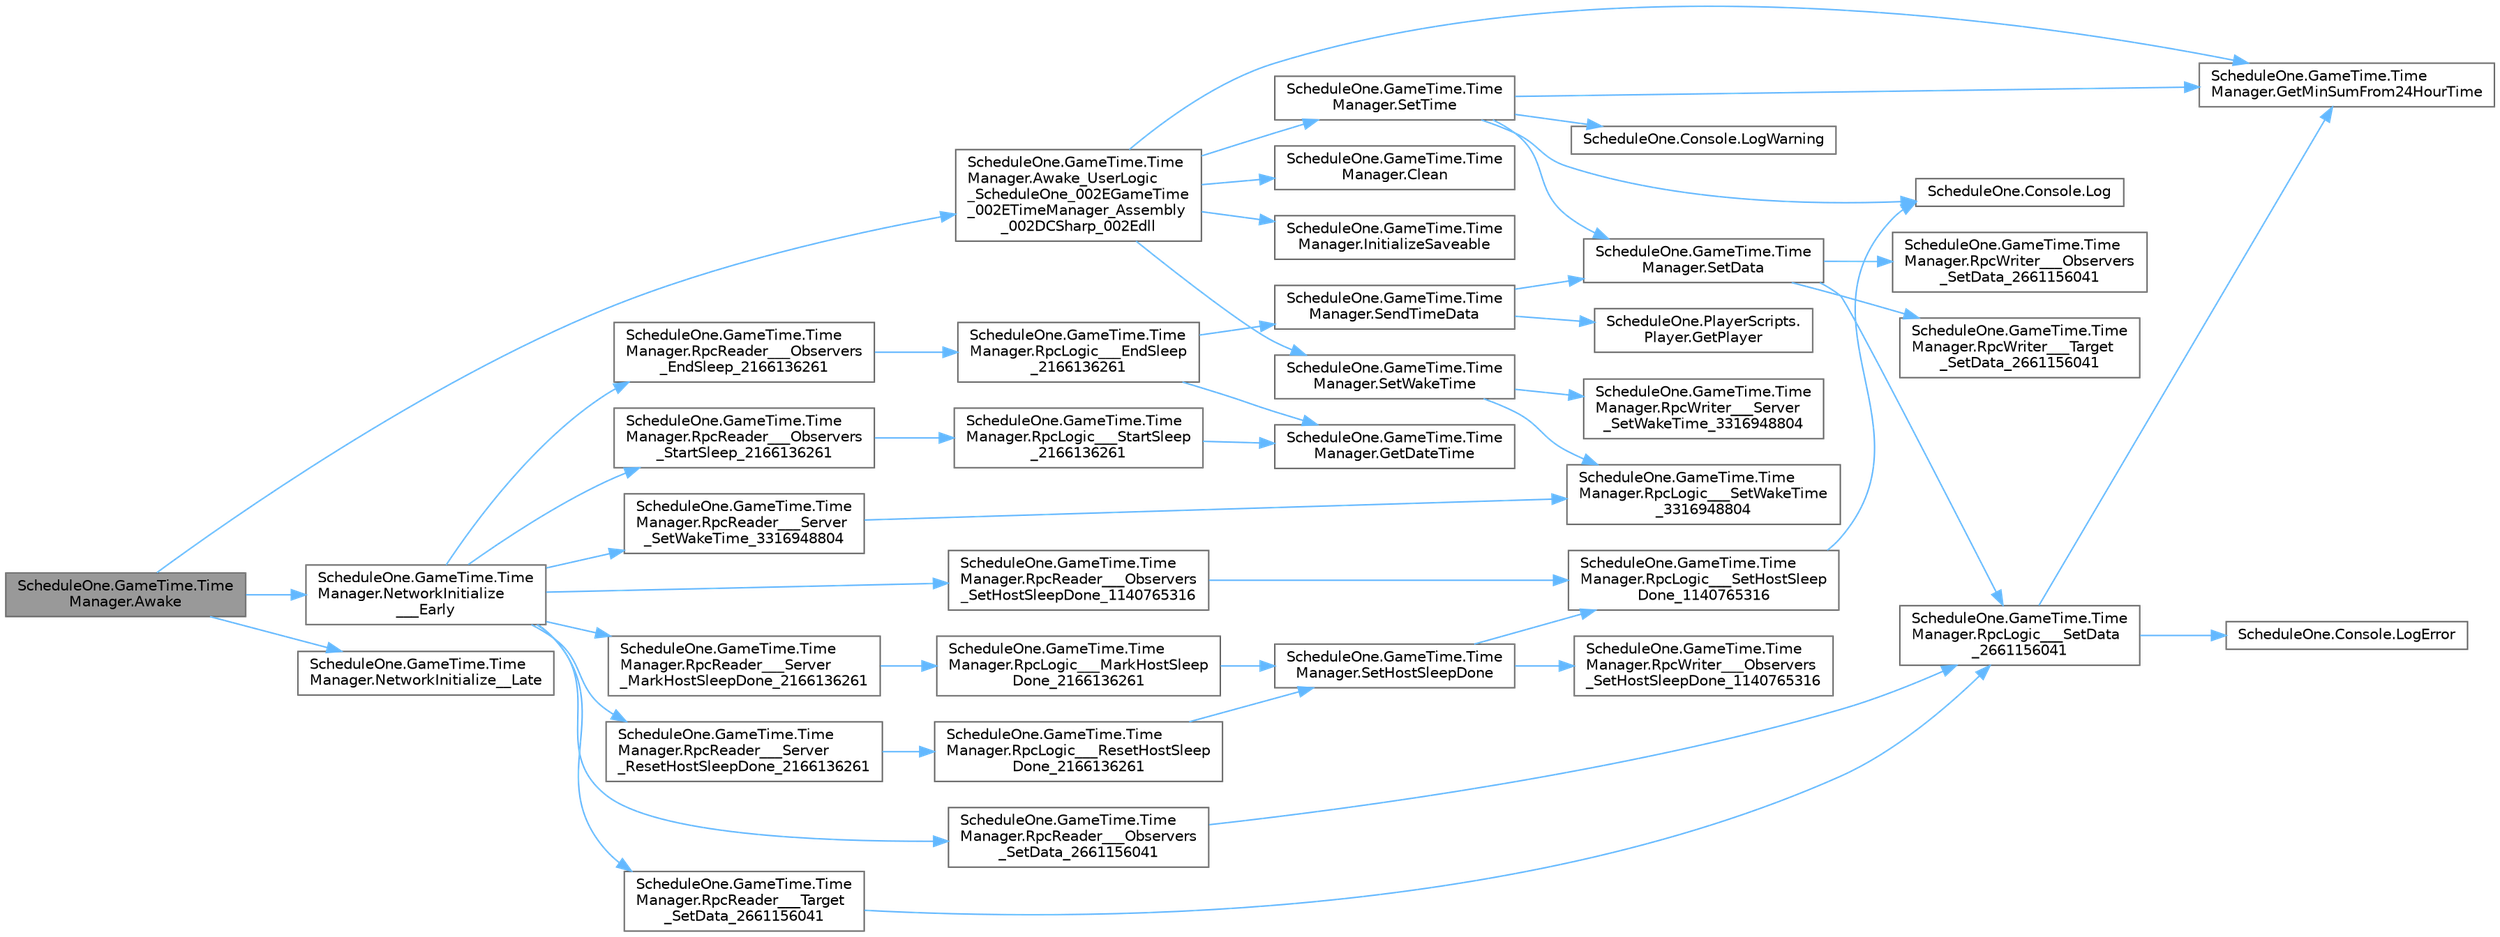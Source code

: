digraph "ScheduleOne.GameTime.TimeManager.Awake"
{
 // LATEX_PDF_SIZE
  bgcolor="transparent";
  edge [fontname=Helvetica,fontsize=10,labelfontname=Helvetica,labelfontsize=10];
  node [fontname=Helvetica,fontsize=10,shape=box,height=0.2,width=0.4];
  rankdir="LR";
  Node1 [id="Node000001",label="ScheduleOne.GameTime.Time\lManager.Awake",height=0.2,width=0.4,color="gray40", fillcolor="grey60", style="filled", fontcolor="black",tooltip=" "];
  Node1 -> Node2 [id="edge1_Node000001_Node000002",color="steelblue1",style="solid",tooltip=" "];
  Node2 [id="Node000002",label="ScheduleOne.GameTime.Time\lManager.Awake_UserLogic\l_ScheduleOne_002EGameTime\l_002ETimeManager_Assembly\l_002DCSharp_002Edll",height=0.2,width=0.4,color="grey40", fillcolor="white", style="filled",URL="$class_schedule_one_1_1_game_time_1_1_time_manager.html#a08f010e33c824ec411089035060960f7",tooltip=" "];
  Node2 -> Node3 [id="edge2_Node000002_Node000003",color="steelblue1",style="solid",tooltip=" "];
  Node3 [id="Node000003",label="ScheduleOne.GameTime.Time\lManager.Clean",height=0.2,width=0.4,color="grey40", fillcolor="white", style="filled",URL="$class_schedule_one_1_1_game_time_1_1_time_manager.html#a57df324c0f7b1520ce30b66309725985",tooltip=" "];
  Node2 -> Node4 [id="edge3_Node000002_Node000004",color="steelblue1",style="solid",tooltip=" "];
  Node4 [id="Node000004",label="ScheduleOne.GameTime.Time\lManager.GetMinSumFrom24HourTime",height=0.2,width=0.4,color="grey40", fillcolor="white", style="filled",URL="$class_schedule_one_1_1_game_time_1_1_time_manager.html#a49fb641341146bbc007d356add9645b5",tooltip=" "];
  Node2 -> Node5 [id="edge4_Node000002_Node000005",color="steelblue1",style="solid",tooltip=" "];
  Node5 [id="Node000005",label="ScheduleOne.GameTime.Time\lManager.InitializeSaveable",height=0.2,width=0.4,color="grey40", fillcolor="white", style="filled",URL="$class_schedule_one_1_1_game_time_1_1_time_manager.html#a40d730380d969b838e32f7f9ee7e819e",tooltip=" "];
  Node2 -> Node6 [id="edge5_Node000002_Node000006",color="steelblue1",style="solid",tooltip=" "];
  Node6 [id="Node000006",label="ScheduleOne.GameTime.Time\lManager.SetTime",height=0.2,width=0.4,color="grey40", fillcolor="white", style="filled",URL="$class_schedule_one_1_1_game_time_1_1_time_manager.html#afd3e02ace15b4297680d8ae7e982cbbe",tooltip=" "];
  Node6 -> Node4 [id="edge6_Node000006_Node000004",color="steelblue1",style="solid",tooltip=" "];
  Node6 -> Node7 [id="edge7_Node000006_Node000007",color="steelblue1",style="solid",tooltip=" "];
  Node7 [id="Node000007",label="ScheduleOne.Console.Log",height=0.2,width=0.4,color="grey40", fillcolor="white", style="filled",URL="$class_schedule_one_1_1_console.html#afb218907244d12f7d08b1c1831fa1f8c",tooltip=" "];
  Node6 -> Node8 [id="edge8_Node000006_Node000008",color="steelblue1",style="solid",tooltip=" "];
  Node8 [id="Node000008",label="ScheduleOne.Console.LogWarning",height=0.2,width=0.4,color="grey40", fillcolor="white", style="filled",URL="$class_schedule_one_1_1_console.html#a4af4a471d16b1029b44a8121bf41d45c",tooltip=" "];
  Node6 -> Node9 [id="edge9_Node000006_Node000009",color="steelblue1",style="solid",tooltip=" "];
  Node9 [id="Node000009",label="ScheduleOne.GameTime.Time\lManager.SetData",height=0.2,width=0.4,color="grey40", fillcolor="white", style="filled",URL="$class_schedule_one_1_1_game_time_1_1_time_manager.html#a0de3163ab535ee7ce6c9c0bd725809a1",tooltip=" "];
  Node9 -> Node10 [id="edge10_Node000009_Node000010",color="steelblue1",style="solid",tooltip=" "];
  Node10 [id="Node000010",label="ScheduleOne.GameTime.Time\lManager.RpcLogic___SetData\l_2661156041",height=0.2,width=0.4,color="grey40", fillcolor="white", style="filled",URL="$class_schedule_one_1_1_game_time_1_1_time_manager.html#a17f43e0067782718815d2bdf3284541c",tooltip=" "];
  Node10 -> Node4 [id="edge11_Node000010_Node000004",color="steelblue1",style="solid",tooltip=" "];
  Node10 -> Node11 [id="edge12_Node000010_Node000011",color="steelblue1",style="solid",tooltip=" "];
  Node11 [id="Node000011",label="ScheduleOne.Console.LogError",height=0.2,width=0.4,color="grey40", fillcolor="white", style="filled",URL="$class_schedule_one_1_1_console.html#af815c154f3082a5bf25f62c7cc93fad2",tooltip=" "];
  Node9 -> Node12 [id="edge13_Node000009_Node000012",color="steelblue1",style="solid",tooltip=" "];
  Node12 [id="Node000012",label="ScheduleOne.GameTime.Time\lManager.RpcWriter___Observers\l_SetData_2661156041",height=0.2,width=0.4,color="grey40", fillcolor="white", style="filled",URL="$class_schedule_one_1_1_game_time_1_1_time_manager.html#ae1aa8b70e00a66dd9293f04e02e6e22f",tooltip=" "];
  Node9 -> Node13 [id="edge14_Node000009_Node000013",color="steelblue1",style="solid",tooltip=" "];
  Node13 [id="Node000013",label="ScheduleOne.GameTime.Time\lManager.RpcWriter___Target\l_SetData_2661156041",height=0.2,width=0.4,color="grey40", fillcolor="white", style="filled",URL="$class_schedule_one_1_1_game_time_1_1_time_manager.html#a3f0399d0392478f767a5d2e259e52996",tooltip=" "];
  Node2 -> Node14 [id="edge15_Node000002_Node000014",color="steelblue1",style="solid",tooltip=" "];
  Node14 [id="Node000014",label="ScheduleOne.GameTime.Time\lManager.SetWakeTime",height=0.2,width=0.4,color="grey40", fillcolor="white", style="filled",URL="$class_schedule_one_1_1_game_time_1_1_time_manager.html#a801b78ccf5a73968d731d101cef00c31",tooltip=" "];
  Node14 -> Node15 [id="edge16_Node000014_Node000015",color="steelblue1",style="solid",tooltip=" "];
  Node15 [id="Node000015",label="ScheduleOne.GameTime.Time\lManager.RpcLogic___SetWakeTime\l_3316948804",height=0.2,width=0.4,color="grey40", fillcolor="white", style="filled",URL="$class_schedule_one_1_1_game_time_1_1_time_manager.html#adfa51ba93cdede730583a58560f228ec",tooltip=" "];
  Node14 -> Node16 [id="edge17_Node000014_Node000016",color="steelblue1",style="solid",tooltip=" "];
  Node16 [id="Node000016",label="ScheduleOne.GameTime.Time\lManager.RpcWriter___Server\l_SetWakeTime_3316948804",height=0.2,width=0.4,color="grey40", fillcolor="white", style="filled",URL="$class_schedule_one_1_1_game_time_1_1_time_manager.html#a818b557692b5aa075877501dee8b2ad6",tooltip=" "];
  Node1 -> Node17 [id="edge18_Node000001_Node000017",color="steelblue1",style="solid",tooltip=" "];
  Node17 [id="Node000017",label="ScheduleOne.GameTime.Time\lManager.NetworkInitialize\l___Early",height=0.2,width=0.4,color="grey40", fillcolor="white", style="filled",URL="$class_schedule_one_1_1_game_time_1_1_time_manager.html#a0f55cd1159c3a815942a0ea2c28d4909",tooltip=" "];
  Node17 -> Node18 [id="edge19_Node000017_Node000018",color="steelblue1",style="solid",tooltip=" "];
  Node18 [id="Node000018",label="ScheduleOne.GameTime.Time\lManager.RpcReader___Observers\l_EndSleep_2166136261",height=0.2,width=0.4,color="grey40", fillcolor="white", style="filled",URL="$class_schedule_one_1_1_game_time_1_1_time_manager.html#a4d59837e321e434ac6c029cd7f1dedf4",tooltip=" "];
  Node18 -> Node19 [id="edge20_Node000018_Node000019",color="steelblue1",style="solid",tooltip=" "];
  Node19 [id="Node000019",label="ScheduleOne.GameTime.Time\lManager.RpcLogic___EndSleep\l_2166136261",height=0.2,width=0.4,color="grey40", fillcolor="white", style="filled",URL="$class_schedule_one_1_1_game_time_1_1_time_manager.html#a00430c0f508649dcf232af13d13621ba",tooltip=" "];
  Node19 -> Node20 [id="edge21_Node000019_Node000020",color="steelblue1",style="solid",tooltip=" "];
  Node20 [id="Node000020",label="ScheduleOne.GameTime.Time\lManager.GetDateTime",height=0.2,width=0.4,color="grey40", fillcolor="white", style="filled",URL="$class_schedule_one_1_1_game_time_1_1_time_manager.html#a3f69aa084ab8084857d6100096f31255",tooltip=" "];
  Node19 -> Node21 [id="edge22_Node000019_Node000021",color="steelblue1",style="solid",tooltip=" "];
  Node21 [id="Node000021",label="ScheduleOne.GameTime.Time\lManager.SendTimeData",height=0.2,width=0.4,color="grey40", fillcolor="white", style="filled",URL="$class_schedule_one_1_1_game_time_1_1_time_manager.html#ab8c0b8ed248a25f6861af3dfd29f2d99",tooltip=" "];
  Node21 -> Node22 [id="edge23_Node000021_Node000022",color="steelblue1",style="solid",tooltip=" "];
  Node22 [id="Node000022",label="ScheduleOne.PlayerScripts.\lPlayer.GetPlayer",height=0.2,width=0.4,color="grey40", fillcolor="white", style="filled",URL="$class_schedule_one_1_1_player_scripts_1_1_player.html#a13df6188b482cb17e2271fcbae1568f6",tooltip=" "];
  Node21 -> Node9 [id="edge24_Node000021_Node000009",color="steelblue1",style="solid",tooltip=" "];
  Node17 -> Node23 [id="edge25_Node000017_Node000023",color="steelblue1",style="solid",tooltip=" "];
  Node23 [id="Node000023",label="ScheduleOne.GameTime.Time\lManager.RpcReader___Observers\l_SetData_2661156041",height=0.2,width=0.4,color="grey40", fillcolor="white", style="filled",URL="$class_schedule_one_1_1_game_time_1_1_time_manager.html#a5ec99a18f41701b750fd720252ff31d1",tooltip=" "];
  Node23 -> Node10 [id="edge26_Node000023_Node000010",color="steelblue1",style="solid",tooltip=" "];
  Node17 -> Node24 [id="edge27_Node000017_Node000024",color="steelblue1",style="solid",tooltip=" "];
  Node24 [id="Node000024",label="ScheduleOne.GameTime.Time\lManager.RpcReader___Observers\l_SetHostSleepDone_1140765316",height=0.2,width=0.4,color="grey40", fillcolor="white", style="filled",URL="$class_schedule_one_1_1_game_time_1_1_time_manager.html#ac21a6284b262e7cbce2dc357fdc70f11",tooltip=" "];
  Node24 -> Node25 [id="edge28_Node000024_Node000025",color="steelblue1",style="solid",tooltip=" "];
  Node25 [id="Node000025",label="ScheduleOne.GameTime.Time\lManager.RpcLogic___SetHostSleep\lDone_1140765316",height=0.2,width=0.4,color="grey40", fillcolor="white", style="filled",URL="$class_schedule_one_1_1_game_time_1_1_time_manager.html#a402ea835b492fe1980416a4fad0d3a60",tooltip=" "];
  Node25 -> Node7 [id="edge29_Node000025_Node000007",color="steelblue1",style="solid",tooltip=" "];
  Node17 -> Node26 [id="edge30_Node000017_Node000026",color="steelblue1",style="solid",tooltip=" "];
  Node26 [id="Node000026",label="ScheduleOne.GameTime.Time\lManager.RpcReader___Observers\l_StartSleep_2166136261",height=0.2,width=0.4,color="grey40", fillcolor="white", style="filled",URL="$class_schedule_one_1_1_game_time_1_1_time_manager.html#aafcc348b22669f3c972004c7a1bd83b0",tooltip=" "];
  Node26 -> Node27 [id="edge31_Node000026_Node000027",color="steelblue1",style="solid",tooltip=" "];
  Node27 [id="Node000027",label="ScheduleOne.GameTime.Time\lManager.RpcLogic___StartSleep\l_2166136261",height=0.2,width=0.4,color="grey40", fillcolor="white", style="filled",URL="$class_schedule_one_1_1_game_time_1_1_time_manager.html#a59b5c8b590d8c866fbc79c27c0086bfa",tooltip=" "];
  Node27 -> Node20 [id="edge32_Node000027_Node000020",color="steelblue1",style="solid",tooltip=" "];
  Node17 -> Node28 [id="edge33_Node000017_Node000028",color="steelblue1",style="solid",tooltip=" "];
  Node28 [id="Node000028",label="ScheduleOne.GameTime.Time\lManager.RpcReader___Server\l_MarkHostSleepDone_2166136261",height=0.2,width=0.4,color="grey40", fillcolor="white", style="filled",URL="$class_schedule_one_1_1_game_time_1_1_time_manager.html#a5136c96986cc7ce0f76a8f2234c5dfce",tooltip=" "];
  Node28 -> Node29 [id="edge34_Node000028_Node000029",color="steelblue1",style="solid",tooltip=" "];
  Node29 [id="Node000029",label="ScheduleOne.GameTime.Time\lManager.RpcLogic___MarkHostSleep\lDone_2166136261",height=0.2,width=0.4,color="grey40", fillcolor="white", style="filled",URL="$class_schedule_one_1_1_game_time_1_1_time_manager.html#a9bb987253d4c6a006b2ec3041ffb42ca",tooltip=" "];
  Node29 -> Node30 [id="edge35_Node000029_Node000030",color="steelblue1",style="solid",tooltip=" "];
  Node30 [id="Node000030",label="ScheduleOne.GameTime.Time\lManager.SetHostSleepDone",height=0.2,width=0.4,color="grey40", fillcolor="white", style="filled",URL="$class_schedule_one_1_1_game_time_1_1_time_manager.html#ae36ff0067d1648919c41bd4e41db8b9f",tooltip=" "];
  Node30 -> Node25 [id="edge36_Node000030_Node000025",color="steelblue1",style="solid",tooltip=" "];
  Node30 -> Node31 [id="edge37_Node000030_Node000031",color="steelblue1",style="solid",tooltip=" "];
  Node31 [id="Node000031",label="ScheduleOne.GameTime.Time\lManager.RpcWriter___Observers\l_SetHostSleepDone_1140765316",height=0.2,width=0.4,color="grey40", fillcolor="white", style="filled",URL="$class_schedule_one_1_1_game_time_1_1_time_manager.html#a9ce02d9adce09cfaa327f8eaf8906a1d",tooltip=" "];
  Node17 -> Node32 [id="edge38_Node000017_Node000032",color="steelblue1",style="solid",tooltip=" "];
  Node32 [id="Node000032",label="ScheduleOne.GameTime.Time\lManager.RpcReader___Server\l_ResetHostSleepDone_2166136261",height=0.2,width=0.4,color="grey40", fillcolor="white", style="filled",URL="$class_schedule_one_1_1_game_time_1_1_time_manager.html#a8751bfe4051cde12b40e342f65faedf9",tooltip=" "];
  Node32 -> Node33 [id="edge39_Node000032_Node000033",color="steelblue1",style="solid",tooltip=" "];
  Node33 [id="Node000033",label="ScheduleOne.GameTime.Time\lManager.RpcLogic___ResetHostSleep\lDone_2166136261",height=0.2,width=0.4,color="grey40", fillcolor="white", style="filled",URL="$class_schedule_one_1_1_game_time_1_1_time_manager.html#a6468a830fe3dc05840a7c311c1c22f36",tooltip=" "];
  Node33 -> Node30 [id="edge40_Node000033_Node000030",color="steelblue1",style="solid",tooltip=" "];
  Node17 -> Node34 [id="edge41_Node000017_Node000034",color="steelblue1",style="solid",tooltip=" "];
  Node34 [id="Node000034",label="ScheduleOne.GameTime.Time\lManager.RpcReader___Server\l_SetWakeTime_3316948804",height=0.2,width=0.4,color="grey40", fillcolor="white", style="filled",URL="$class_schedule_one_1_1_game_time_1_1_time_manager.html#af030f0ebecd04bd1547a28416ab09f1b",tooltip=" "];
  Node34 -> Node15 [id="edge42_Node000034_Node000015",color="steelblue1",style="solid",tooltip=" "];
  Node17 -> Node35 [id="edge43_Node000017_Node000035",color="steelblue1",style="solid",tooltip=" "];
  Node35 [id="Node000035",label="ScheduleOne.GameTime.Time\lManager.RpcReader___Target\l_SetData_2661156041",height=0.2,width=0.4,color="grey40", fillcolor="white", style="filled",URL="$class_schedule_one_1_1_game_time_1_1_time_manager.html#ae4bda6bb48057aa1d0ced418bc9ad08a",tooltip=" "];
  Node35 -> Node10 [id="edge44_Node000035_Node000010",color="steelblue1",style="solid",tooltip=" "];
  Node1 -> Node36 [id="edge45_Node000001_Node000036",color="steelblue1",style="solid",tooltip=" "];
  Node36 [id="Node000036",label="ScheduleOne.GameTime.Time\lManager.NetworkInitialize__Late",height=0.2,width=0.4,color="grey40", fillcolor="white", style="filled",URL="$class_schedule_one_1_1_game_time_1_1_time_manager.html#ad51de8abd5c2c09726e109f0afdc16d0",tooltip=" "];
}
